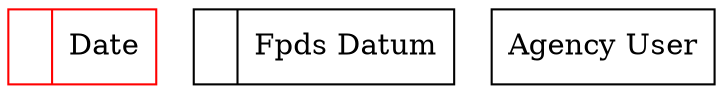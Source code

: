 digraph dfd2{ 
node[shape=record]
200 [label="<f0>  |<f1> Date " color=red];
201 [label="<f0>  |<f1> Fpds Datum " ];
202 [label="Agency User" shape=box];
}
